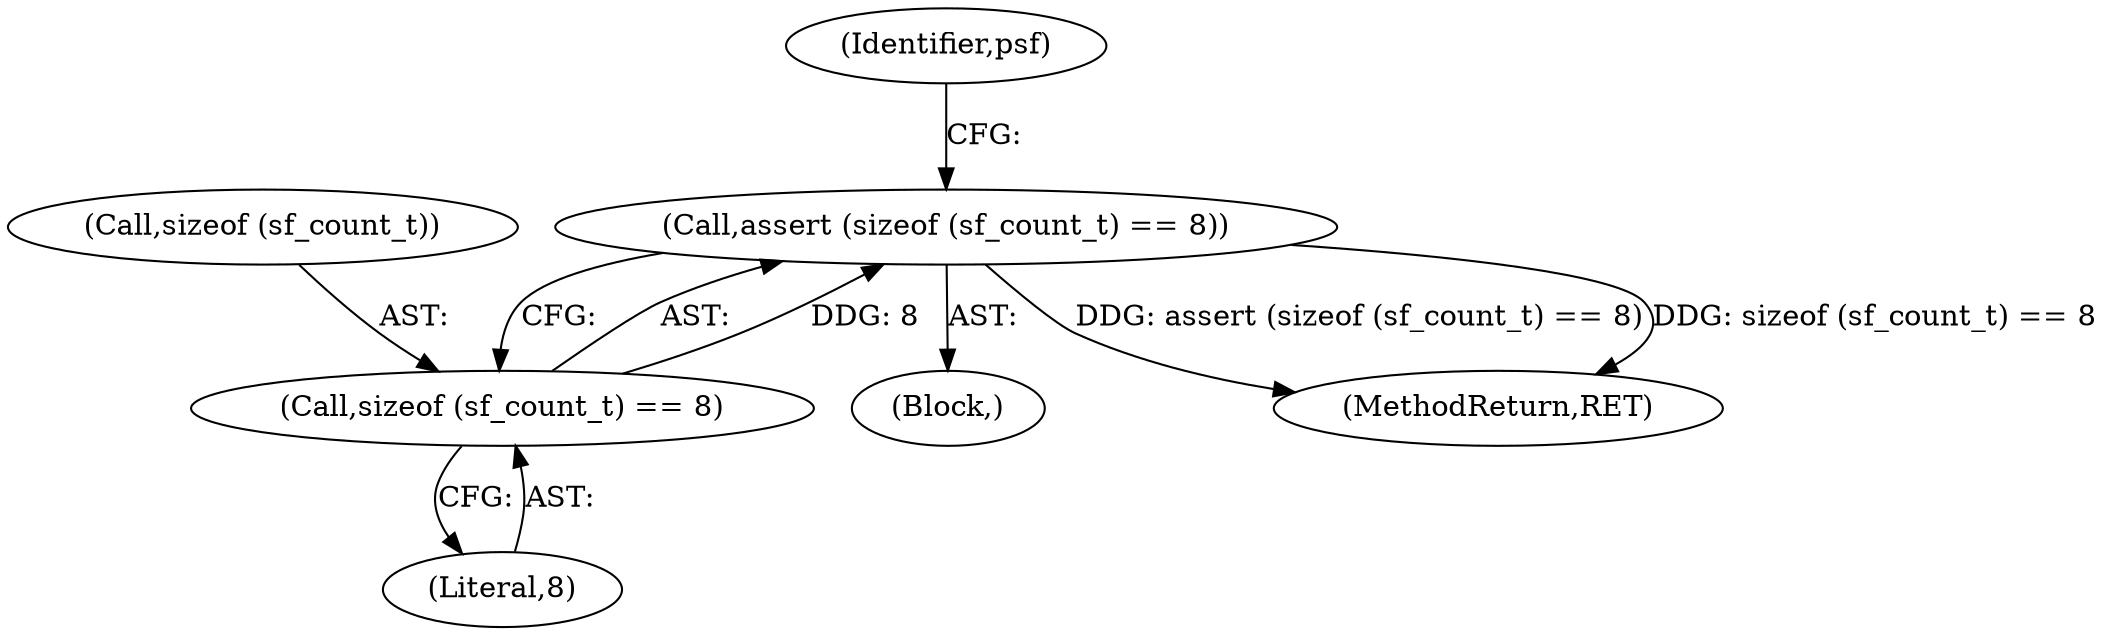 digraph "0_libsndfile_708e996c87c5fae77b104ccfeb8f6db784c32074_19@API" {
"1000108" [label="(Call,assert (sizeof (sf_count_t) == 8))"];
"1000109" [label="(Call,sizeof (sf_count_t) == 8)"];
"1000109" [label="(Call,sizeof (sf_count_t) == 8)"];
"1000112" [label="(Literal,8)"];
"1000116" [label="(Identifier,psf)"];
"1000106" [label="(Block,)"];
"1000175" [label="(MethodReturn,RET)"];
"1000110" [label="(Call,sizeof (sf_count_t))"];
"1000108" [label="(Call,assert (sizeof (sf_count_t) == 8))"];
"1000108" -> "1000106"  [label="AST: "];
"1000108" -> "1000109"  [label="CFG: "];
"1000109" -> "1000108"  [label="AST: "];
"1000116" -> "1000108"  [label="CFG: "];
"1000108" -> "1000175"  [label="DDG: assert (sizeof (sf_count_t) == 8)"];
"1000108" -> "1000175"  [label="DDG: sizeof (sf_count_t) == 8"];
"1000109" -> "1000108"  [label="DDG: 8"];
"1000109" -> "1000112"  [label="CFG: "];
"1000110" -> "1000109"  [label="AST: "];
"1000112" -> "1000109"  [label="AST: "];
}
